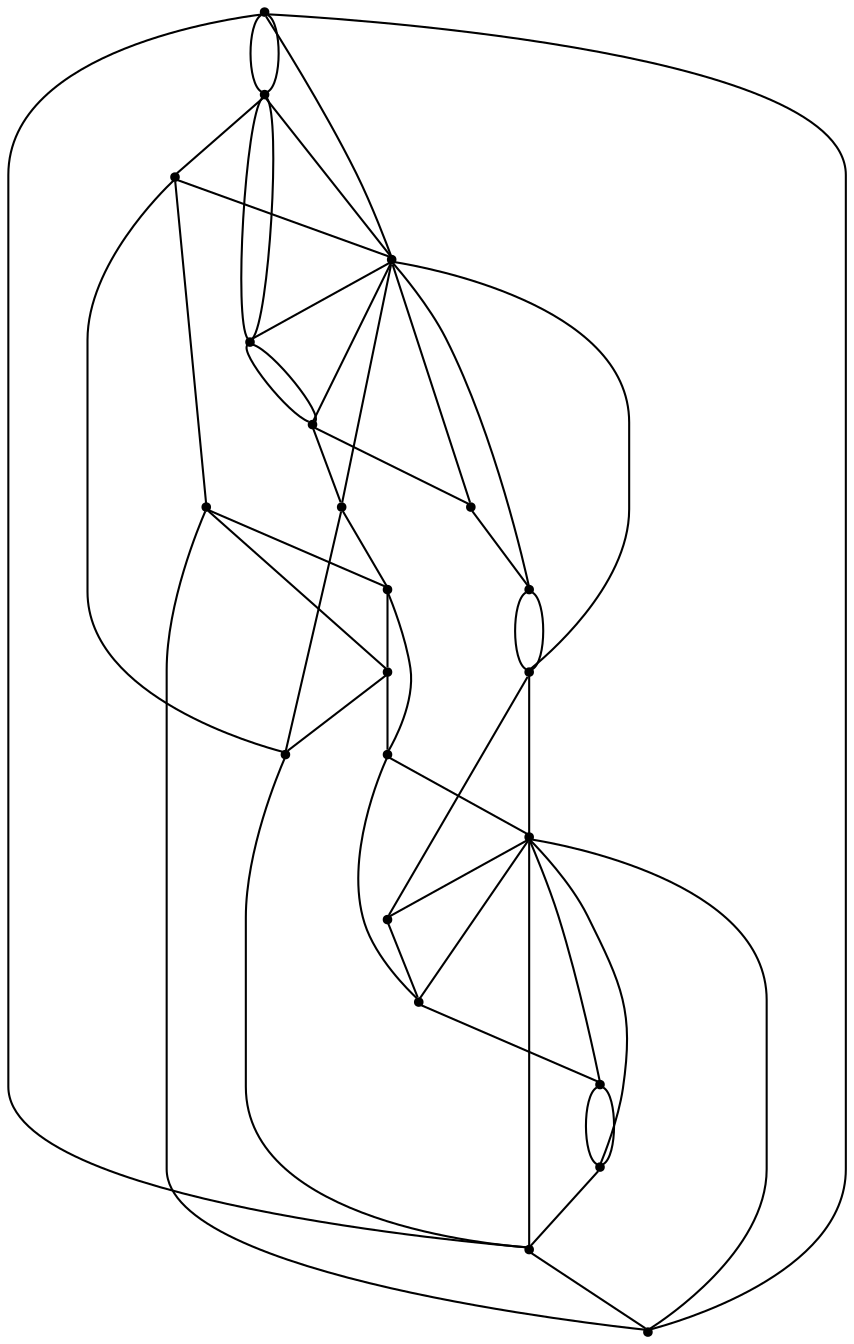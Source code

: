 graph {
  node [shape=point,comment="{\"directed\":false,\"doi\":\"10.1007/978-3-642-25878-7_8\",\"figure\":\"5 (3)\"}"]

  v0 [pos="1081.7345595023246,2413.202547790731"]
  v1 [pos="901.6233726895683,2536.5513304081123"]
  v2 [pos="1091.9721202607363,2377.0718720055643"]
  v3 [pos="1095.0079461279986,2344.0707630238294"]
  v4 [pos="988.1072495144556,2344.0707630238294"]
  v5 [pos="901.6233726895683,2430.4970670716593"]
  v6 [pos="901.6233726895682,2362.877923216657"]
  v7 [pos="915.8570118443316,2331.7603027085415"]
  v8 [pos="901.6233726895682,2325.2676724887433"]
  v9 [pos="882.8078062858043,2344.0707630238294"]
  v10 [pos="1087.9479806778943,2291.0413421731237"]
  v11 [pos="950.0466723812482,2154.4738025032093"]
  v12 [pos="901.6233726895683,2150.0399103935356"]
  v13 [pos="765.0481145316202,2479.2630127306293"]
  v14 [pos="708.2387197126274,2344.0707630238294"]
  v15 [pos="840.3696840600759,2405.084598010307"]
  v16 [pos="815.139495864681,2344.0707630238294"]
  v17 [pos="848.6171276559538,2156.6533585775433"]
  v18 [pos="809.0261023198667,2173.63120761544"]
  v19 [pos="720.2069748278545,2276.355982211896"]
  v20 [pos="709.5606497564835,2319.871051969529"]
  v21 [pos="901.6233726895682,2344.0707630238294"]

  v0 -- v1 [id="-1",pos="1081.7345595023246,2413.202547790731 1053.73117680135,2485.4267691563477 983.6423297754916,2536.551203231308 901.6233726895683,2536.5513304081123"]
  v14 -- v16 [id="-3",pos="708.2387197126274,2344.0707630238294 815.139495864681,2344.0707630238294 815.139495864681,2344.0707630238294 815.139495864681,2344.0707630238294"]
  v16 -- v9 [id="-4",pos="815.139495864681,2344.0707630238294 882.8078062858043,2344.0707630238294 882.8078062858043,2344.0707630238294 882.8078062858043,2344.0707630238294"]
  v9 -- v21 [id="-5",pos="882.8078062858043,2344.0707630238294 901.6233726895682,2344.0707630238294 901.6233726895682,2344.0707630238294 901.6233726895682,2344.0707630238294"]
  v21 -- v4 [id="-6",pos="901.6233726895682,2344.0707630238294 988.1072495144556,2344.0707630238294 988.1072495144556,2344.0707630238294 988.1072495144556,2344.0707630238294"]
  v4 -- v3 [id="-7",pos="988.1072495144556,2344.0707630238294 1095.0079461279986,2344.0707630238294 1095.0079461279986,2344.0707630238294 1095.0079461279986,2344.0707630238294"]
  v14 -- v20 [id="-9",pos="708.2387197126274,2344.0707630238294 709.5606497564835,2319.871051969529 709.5606497564835,2319.871051969529 709.5606497564835,2319.871051969529"]
  v20 -- v19 [id="-10",pos="709.5606497564835,2319.871051969529 720.2069748278545,2276.355982211896 720.2069748278545,2276.355982211896 720.2069748278545,2276.355982211896"]
  v19 -- v18 [id="-11",pos="720.2069748278545,2276.355982211896 809.0261023198667,2173.63120761544 809.0261023198667,2173.63120761544 809.0261023198667,2173.63120761544"]
  v13 -- v14 [id="-12",pos="765.0481145316202,2479.2630127306293 708.2387197126274,2344.0707630238294 708.2387197126274,2344.0707630238294 708.2387197126274,2344.0707630238294"]
  v18 -- v17 [id="-13",pos="809.0261023198667,2173.63120761544 848.6171276559538,2156.6533585775433 848.6171276559538,2156.6533585775433 848.6171276559538,2156.6533585775433"]
  v18 -- v7 [id="-14",pos="809.0261023198667,2173.63120761544 915.8570118443316,2331.7603027085415 915.8570118443316,2331.7603027085415 915.8570118443316,2331.7603027085415"]
  v15 -- v1 [id="-15",pos="840.3696840600759,2405.084598010307 901.6233726895683,2536.5513304081123 901.6233726895683,2536.5513304081123 901.6233726895683,2536.5513304081123"]
  v15 -- v20 [id="-16",pos="840.3696840600759,2405.084598010307 709.5606497564835,2319.871051969529 709.5606497564835,2319.871051969529 709.5606497564835,2319.871051969529"]
  v15 -- v18 [id="-17",pos="840.3696840600759,2405.084598010307 809.0261023198667,2173.63120761544 809.0261023198667,2173.63120761544 809.0261023198667,2173.63120761544"]
  v15 -- v0 [id="-18",pos="840.3696840600759,2405.084598010307 1081.7345595023246,2413.202547790731 1081.7345595023246,2413.202547790731 1081.7345595023246,2413.202547790731"]
  v15 -- v14 [id="-19",pos="840.3696840600759,2405.084598010307 708.2387197126274,2344.0707630238294 708.2387197126274,2344.0707630238294 708.2387197126274,2344.0707630238294"]
  v15 -- v13 [id="-20",pos="840.3696840600759,2405.084598010307 765.0481145316202,2479.2630127306293 765.0481145316202,2479.2630127306293 765.0481145316202,2479.2630127306293"]
  v15 -- v19 [id="-21",pos="840.3696840600759,2405.084598010307 720.2069748278545,2276.355982211896 720.2069748278545,2276.355982211896 720.2069748278545,2276.355982211896"]
  v17 -- v12 [id="-22",pos="848.6171276559538,2156.6533585775433 901.6233726895683,2150.0399103935356 901.6233726895683,2150.0399103935356 901.6233726895683,2150.0399103935356"]
  v1 -- v5 [id="-24",pos="901.6233726895683,2536.5513304081123 901.6233726895683,2430.4970670716593 901.6233726895683,2430.4970670716593 901.6233726895683,2430.4970670716593"]
  v5 -- v6 [id="-25",pos="901.6233726895683,2430.4970670716593 901.6233726895682,2362.877923216657 901.6233726895682,2362.877923216657 901.6233726895682,2362.877923216657"]
  v6 -- v21 [id="-26",pos="901.6233726895682,2362.877923216657 901.6233726895682,2344.0707630238294 901.6233726895682,2344.0707630238294 901.6233726895682,2344.0707630238294"]
  v21 -- v8 [id="-27",pos="901.6233726895682,2344.0707630238294 901.6233726895682,2325.2676724887433 901.6233726895682,2325.2676724887433 901.6233726895682,2325.2676724887433"]
  v8 -- v12 [id="-28",pos="901.6233726895682,2325.2676724887433 901.6233726895683,2150.0399103935356 901.6233726895683,2150.0399103935356 901.6233726895683,2150.0399103935356"]
  v1 -- v13 [id="-30",pos="901.6233726895683,2536.5513304081123 765.0481145316202,2479.2630127306293 765.0481145316202,2479.2630127306293 765.0481145316202,2479.2630127306293"]
  v12 -- v11 [id="-31",pos="901.6233726895683,2150.0399103935356 950.0466723812482,2154.4738025032093 950.0466723812482,2154.4738025032093 950.0466723812482,2154.4738025032093"]
  v7 -- v3 [id="-32",pos="915.8570118443316,2331.7603027085415 1095.0079461279986,2344.0707630238294 1095.0079461279986,2344.0707630238294 1095.0079461279986,2344.0707630238294"]
  v7 -- v17 [id="-33",pos="915.8570118443316,2331.7603027085415 848.6171276559538,2156.6533585775433 848.6171276559538,2156.6533585775433 848.6171276559538,2156.6533585775433"]
  v7 -- v10 [id="-34",pos="915.8570118443316,2331.7603027085415 1087.9479806778943,2291.0413421731237 1087.9479806778943,2291.0413421731237 1087.9479806778943,2291.0413421731237"]
  v7 -- v12 [id="-35",pos="915.8570118443316,2331.7603027085415 901.6233726895683,2150.0399103935356 901.6233726895683,2150.0399103935356 901.6233726895683,2150.0399103935356"]
  v7 -- v2 [id="-36",pos="915.8570118443316,2331.7603027085415 1091.9721202607363,2377.0718720055643 1091.9721202607363,2377.0718720055643 1091.9721202607363,2377.0718720055643"]
  v7 -- v11 [id="-37",pos="915.8570118443316,2331.7603027085415 950.0466723812482,2154.4738025032093 950.0466723812482,2154.4738025032093 950.0466723812482,2154.4738025032093"]
  v11 -- v10 [id="-38",pos="950.0466723812482,2154.4738025032093 1087.9479806778943,2291.0413421731237 1087.9479806778943,2291.0413421731237 1087.9479806778943,2291.0413421731237"]
  v0 -- v1 [id="-39",pos="1081.7345595023246,2413.202547790731 901.6233726895683,2536.5513304081123 901.6233726895683,2536.5513304081123 901.6233726895683,2536.5513304081123"]
  v10 -- v3 [id="-40",pos="1087.9479806778943,2291.0413421731237 1095.0079461279986,2344.0707630238294 1095.0079461279986,2344.0707630238294 1095.0079461279986,2344.0707630238294"]
  v2 -- v6 [id="-41",pos="1091.9721202607363,2377.0718720055643 920.4472588215265,2344.0707630238294 920.4472588215265,2344.0707630238294 920.4472588215265,2344.0707630238294 920.4430591881742,2354.4557665200355 912.0319571531725,2362.877923216657 901.6233726895682,2362.877923216657"]
  v3 -- v0 [id="-42",pos="1095.0079461279986,2344.0707630238294 1081.7345595023246,2413.202547790731 1081.7345595023246,2413.202547790731 1081.7345595023246,2413.202547790731"]
  v19 -- v18 [id="-44",pos="720.2069748278545,2276.355982211896 736.1680215789308,2232.065483340897 767.9637880571395,2195.4186937042286 809.0261023198667,2173.63120761544"]
  v16 -- v4 [id="-47",pos="815.139495864681,2344.0707630238294 815.1394799569789,2296.3382560776636 853.8588904800339,2257.644458976 901.6233567818662,2257.644458976 949.3877594528901,2257.644458976 988.1072336067534,2296.3382560776636 988.1072495144556,2344.0707630238294"]
  v9 -- v8 [id="-48",pos="882.8078062858043,2344.0707630238294 882.8787387294329,2333.6857595276238 891.2856411310823,2325.2636028310017 901.6233726895682,2325.2676724887433"]
  v15 -- v16 [id="-49",pos="840.3696840600759,2405.084598010307 824.7783722501719,2389.4520571288913 815.1394799569789,2367.8864678895297 815.139495864681,2344.0707630238294"]
  v5 -- v15 [id="-50",pos="901.6233726895683,2430.4970670716593 877.6905411786887,2430.4970670716593 856.0285783558257,2420.782597766185 840.3696840600759,2405.084598010307"]
  v1 -- v13 [id="-51",pos="901.6233726895683,2536.5513304081123 848.1136993636023,2536.551203231308 799.6772155110957,2514.785292493367 765.0481145316202,2479.2630127306293"]
  v13 -- v14 [id="-52",pos="765.0481145316202,2479.2630127306293 729.7976130987789,2444.5844632088783 708.2429034382776,2396.261002669748 708.2387197126274,2344.0707630238294"]
  v11 -- v10 [id="-54",pos="950.0466723812482,2154.4738025032093 1016.7144255770303,2172.4965361557315 1069.5922398192392,2224.576995641199 1087.9479806778943,2291.0413421731237"]
  v6 -- v9 [id="-56",pos="901.6233726895682,2362.877923216657 891.2856411310823,2362.877923216657 882.8787387294329,2354.4557665200355 882.8078062858043,2344.0707630238294"]
  v8 -- v7 [id="-57",pos="901.6233726895682,2325.2676724887433 907.3303839184186,2325.2636028310017 912.4141524169142,2327.7804937276496 915.8570118443316,2331.7603027085415"]
  v4 -- v5 [id="-60",pos="988.1072495144556,2344.0707630238294 988.1072336067534,2391.803269969995 949.3877594528901,2430.4970670716593 901.6233726895683,2430.4970670716593"]
  v3 -- v2 [id="-61",pos="1095.0079461279986,2344.0707630238294 1095.012145761351,2354.5600579731 1093.982320998152,2365.983820845156 1091.9721202607363,2377.0718720055643"]
  v2 -- v0 [id="-62",pos="1091.9721202607363,2377.0718720055643 1089.782160180663,2389.599772806001 1086.3543303938259,2401.702715400623 1081.7345595023246,2413.202547790731"]
}